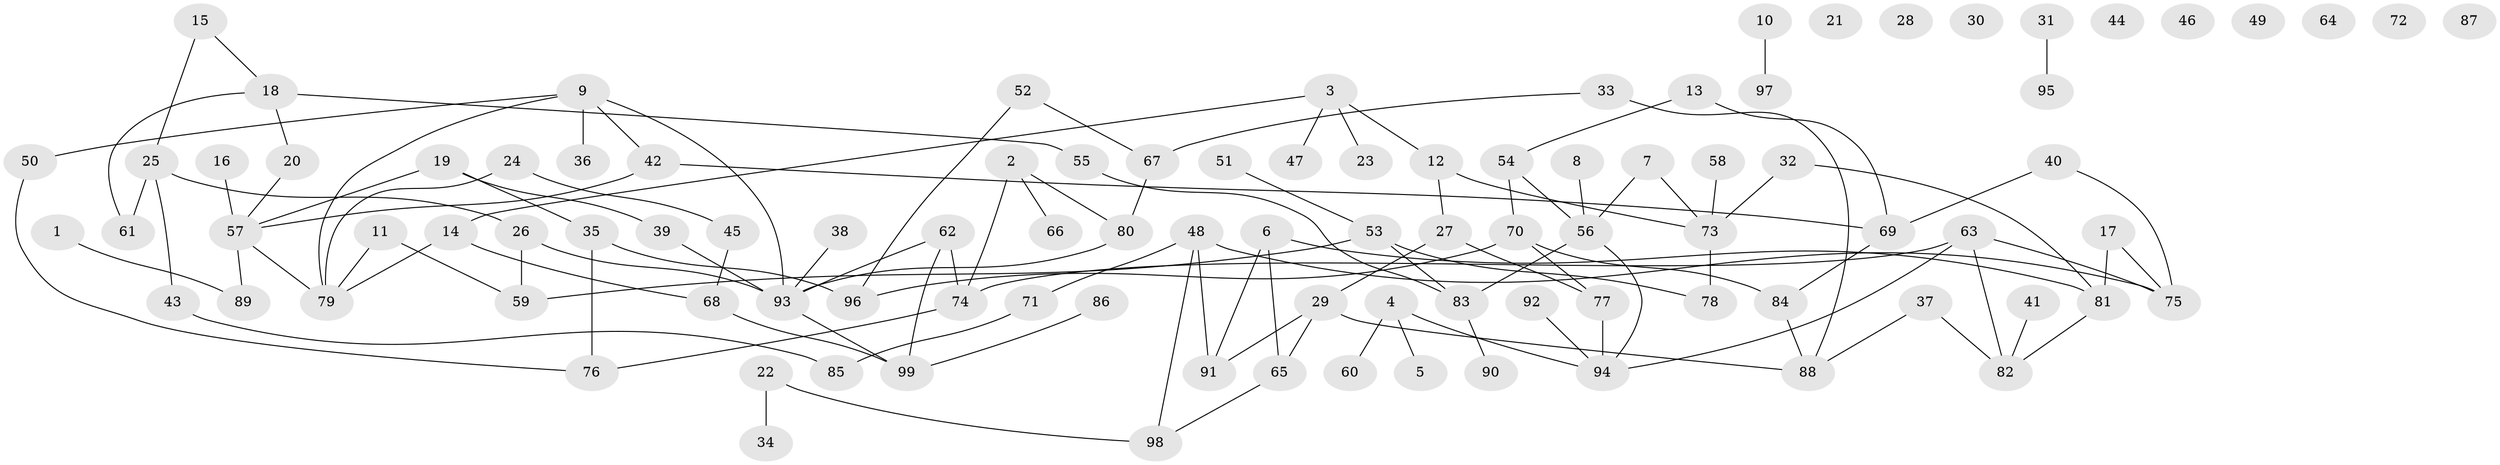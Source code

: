 // coarse degree distribution, {1: 0.2028985507246377, 3: 0.15942028985507245, 2: 0.17391304347826086, 4: 0.14492753623188406, 5: 0.13043478260869565, 0: 0.14492753623188406, 8: 0.014492753623188406, 6: 0.028985507246376812}
// Generated by graph-tools (version 1.1) at 2025/23/03/03/25 07:23:28]
// undirected, 99 vertices, 119 edges
graph export_dot {
graph [start="1"]
  node [color=gray90,style=filled];
  1;
  2;
  3;
  4;
  5;
  6;
  7;
  8;
  9;
  10;
  11;
  12;
  13;
  14;
  15;
  16;
  17;
  18;
  19;
  20;
  21;
  22;
  23;
  24;
  25;
  26;
  27;
  28;
  29;
  30;
  31;
  32;
  33;
  34;
  35;
  36;
  37;
  38;
  39;
  40;
  41;
  42;
  43;
  44;
  45;
  46;
  47;
  48;
  49;
  50;
  51;
  52;
  53;
  54;
  55;
  56;
  57;
  58;
  59;
  60;
  61;
  62;
  63;
  64;
  65;
  66;
  67;
  68;
  69;
  70;
  71;
  72;
  73;
  74;
  75;
  76;
  77;
  78;
  79;
  80;
  81;
  82;
  83;
  84;
  85;
  86;
  87;
  88;
  89;
  90;
  91;
  92;
  93;
  94;
  95;
  96;
  97;
  98;
  99;
  1 -- 89;
  2 -- 66;
  2 -- 74;
  2 -- 80;
  3 -- 12;
  3 -- 14;
  3 -- 23;
  3 -- 47;
  4 -- 5;
  4 -- 60;
  4 -- 94;
  6 -- 65;
  6 -- 81;
  6 -- 91;
  7 -- 56;
  7 -- 73;
  8 -- 56;
  9 -- 36;
  9 -- 42;
  9 -- 50;
  9 -- 79;
  9 -- 93;
  10 -- 97;
  11 -- 59;
  11 -- 79;
  12 -- 27;
  12 -- 73;
  13 -- 54;
  13 -- 69;
  14 -- 68;
  14 -- 79;
  15 -- 18;
  15 -- 25;
  16 -- 57;
  17 -- 75;
  17 -- 81;
  18 -- 20;
  18 -- 55;
  18 -- 61;
  19 -- 35;
  19 -- 39;
  19 -- 57;
  20 -- 57;
  22 -- 34;
  22 -- 98;
  24 -- 45;
  24 -- 79;
  25 -- 26;
  25 -- 43;
  25 -- 61;
  26 -- 59;
  26 -- 93;
  27 -- 29;
  27 -- 77;
  29 -- 65;
  29 -- 88;
  29 -- 91;
  31 -- 95;
  32 -- 73;
  32 -- 81;
  33 -- 67;
  33 -- 88;
  35 -- 76;
  35 -- 96;
  37 -- 82;
  37 -- 88;
  38 -- 93;
  39 -- 93;
  40 -- 69;
  40 -- 75;
  41 -- 82;
  42 -- 57;
  42 -- 69;
  43 -- 85;
  45 -- 68;
  48 -- 71;
  48 -- 75;
  48 -- 91;
  48 -- 98;
  50 -- 76;
  51 -- 53;
  52 -- 67;
  52 -- 96;
  53 -- 59;
  53 -- 78;
  53 -- 83;
  54 -- 56;
  54 -- 70;
  55 -- 83;
  56 -- 83;
  56 -- 94;
  57 -- 79;
  57 -- 89;
  58 -- 73;
  62 -- 74;
  62 -- 93;
  62 -- 99;
  63 -- 74;
  63 -- 75;
  63 -- 82;
  63 -- 94;
  65 -- 98;
  67 -- 80;
  68 -- 99;
  69 -- 84;
  70 -- 77;
  70 -- 84;
  70 -- 96;
  71 -- 85;
  73 -- 78;
  74 -- 76;
  77 -- 94;
  80 -- 93;
  81 -- 82;
  83 -- 90;
  84 -- 88;
  86 -- 99;
  92 -- 94;
  93 -- 99;
}
